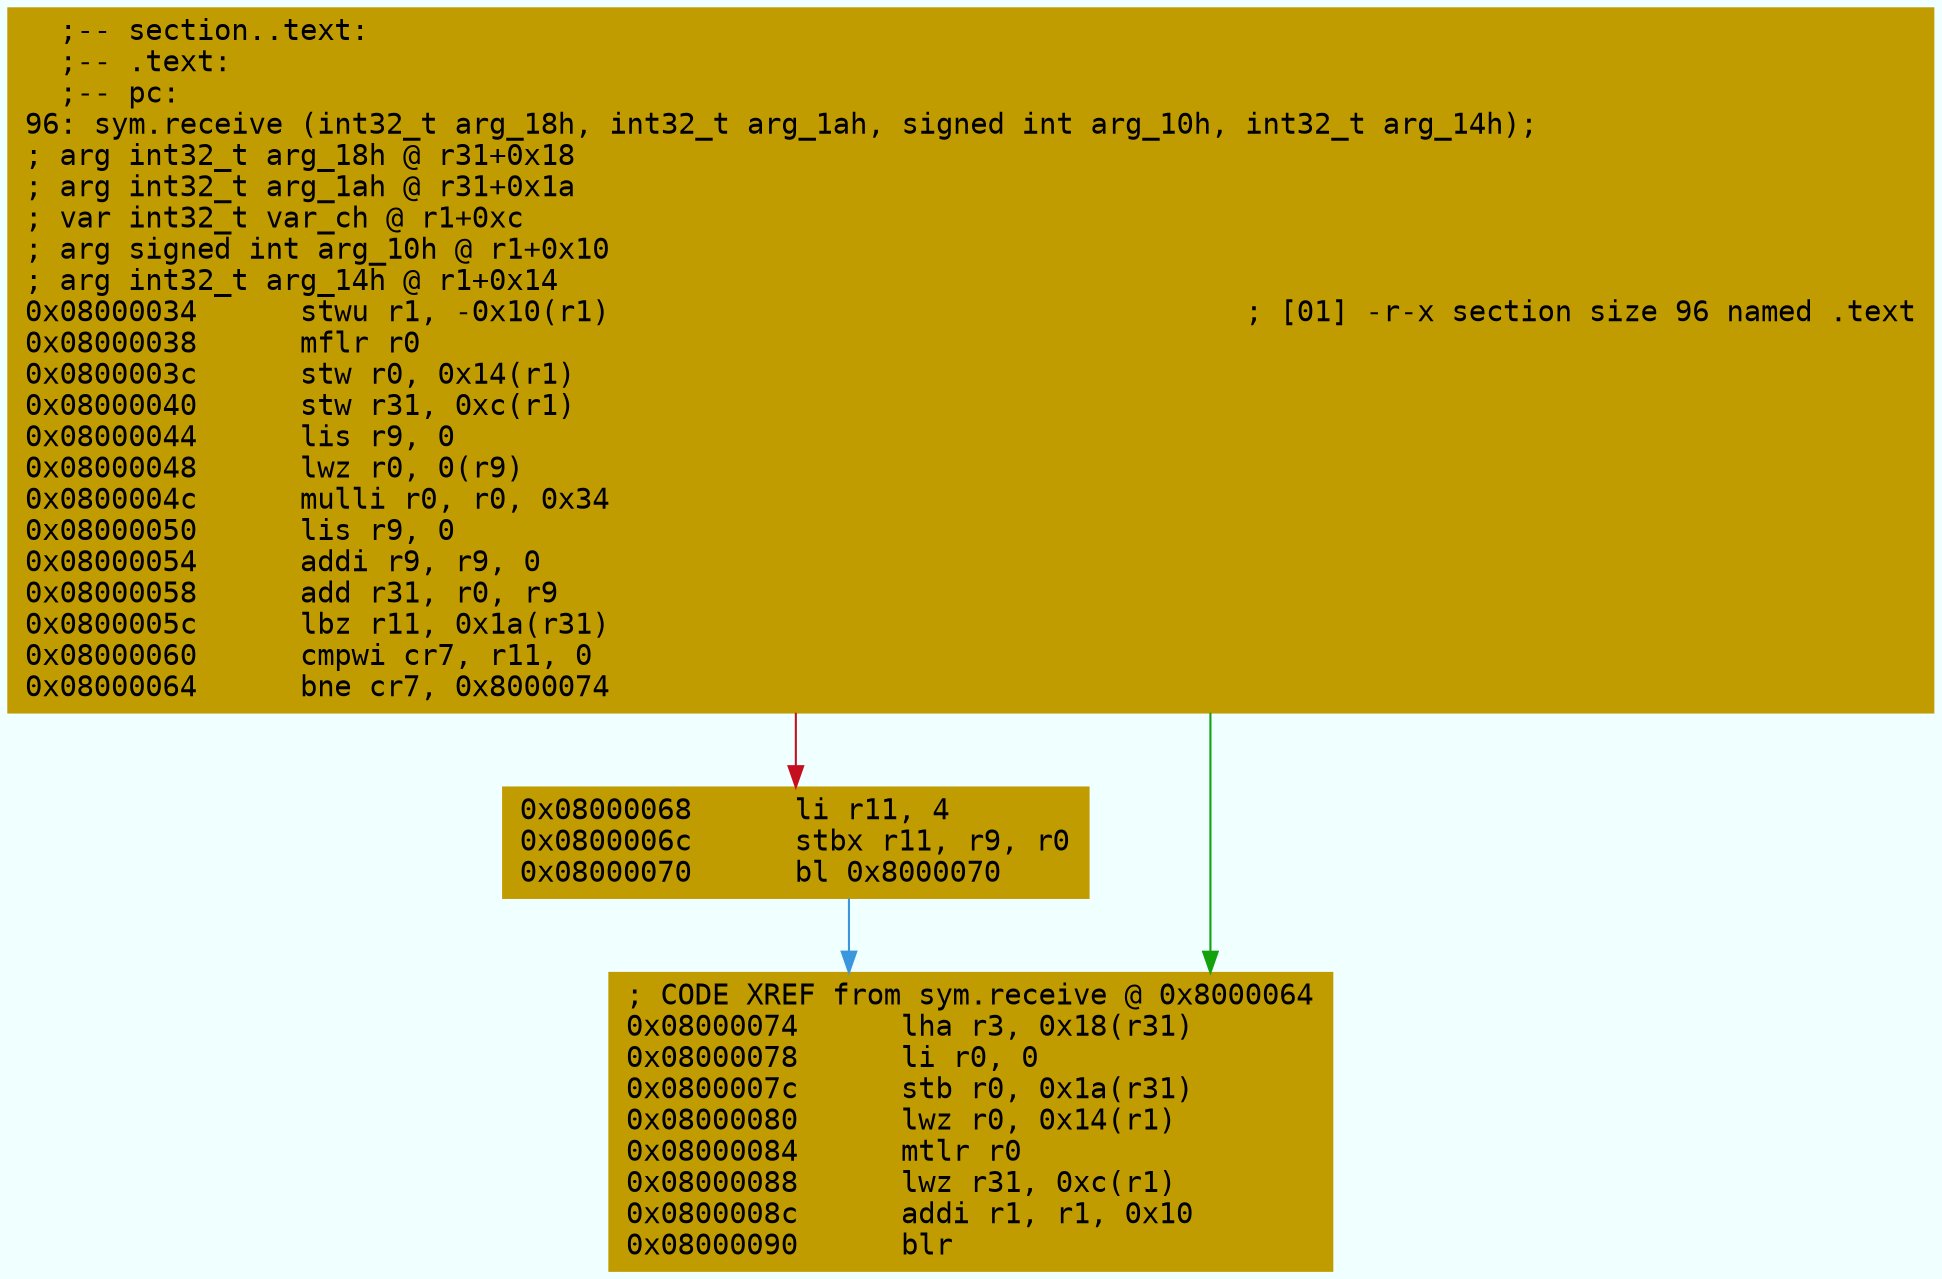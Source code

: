 digraph code {
	graph [bgcolor=azure fontsize=8 fontname="Courier" splines="ortho"];
	node [fillcolor=gray style=filled shape=box];
	edge [arrowhead="normal"];
	"0x08000034" [URL="sym.receive/0x08000034", fillcolor="#c19c00",color="#c19c00", fontname="Courier",label="  ;-- section..text:\l  ;-- .text:\l  ;-- pc:\l96: sym.receive (int32_t arg_18h, int32_t arg_1ah, signed int arg_10h, int32_t arg_14h);\l; arg int32_t arg_18h @ r31+0x18\l; arg int32_t arg_1ah @ r31+0x1a\l; var int32_t var_ch @ r1+0xc\l; arg signed int arg_10h @ r1+0x10\l; arg int32_t arg_14h @ r1+0x14\l0x08000034      stwu r1, -0x10(r1)                                     ; [01] -r-x section size 96 named .text\l0x08000038      mflr r0\l0x0800003c      stw r0, 0x14(r1)\l0x08000040      stw r31, 0xc(r1)\l0x08000044      lis r9, 0\l0x08000048      lwz r0, 0(r9)\l0x0800004c      mulli r0, r0, 0x34\l0x08000050      lis r9, 0\l0x08000054      addi r9, r9, 0\l0x08000058      add r31, r0, r9\l0x0800005c      lbz r11, 0x1a(r31)\l0x08000060      cmpwi cr7, r11, 0\l0x08000064      bne cr7, 0x8000074\l"]
	"0x08000068" [URL="sym.receive/0x08000068", fillcolor="#c19c00",color="#c19c00", fontname="Courier",label="0x08000068      li r11, 4\l0x0800006c      stbx r11, r9, r0\l0x08000070      bl 0x8000070\l"]
	"0x08000074" [URL="sym.receive/0x08000074", fillcolor="#c19c00",color="#c19c00", fontname="Courier",label="; CODE XREF from sym.receive @ 0x8000064\l0x08000074      lha r3, 0x18(r31)\l0x08000078      li r0, 0\l0x0800007c      stb r0, 0x1a(r31)\l0x08000080      lwz r0, 0x14(r1)\l0x08000084      mtlr r0\l0x08000088      lwz r31, 0xc(r1)\l0x0800008c      addi r1, r1, 0x10\l0x08000090      blr\l"]
        "0x08000034" -> "0x08000074" [color="#13a10e"];
        "0x08000034" -> "0x08000068" [color="#c50f1f"];
        "0x08000068" -> "0x08000074" [color="#3a96dd"];
}
